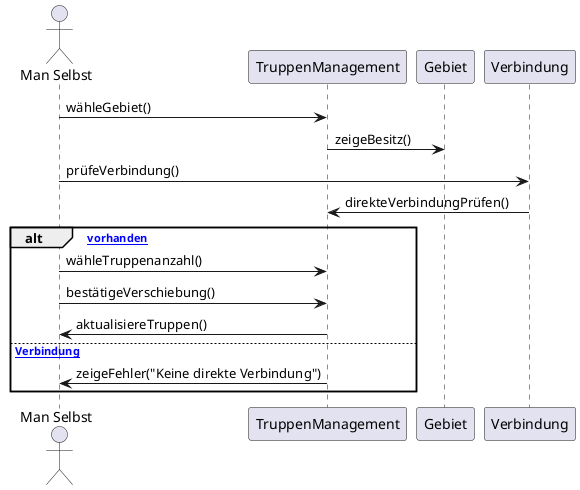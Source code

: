 @startuml
actor "Man Selbst" as ManSelbst
participant "TruppenManagement" as TruppenManagement
participant "Gebiet" as Gebiet
participant "Verbindung" as Verbindung

ManSelbst -> TruppenManagement: wähleGebiet()
TruppenManagement -> Gebiet: zeigeBesitz()
ManSelbst -> Verbindung: prüfeVerbindung()
Verbindung -> TruppenManagement: direkteVerbindungPrüfen()

alt [Verbindung vorhanden]
    ManSelbst -> TruppenManagement: wähleTruppenanzahl()
    ManSelbst -> TruppenManagement: bestätigeVerschiebung()
    TruppenManagement -> ManSelbst: aktualisiereTruppen()
else [Keine Verbindung]
    TruppenManagement -> ManSelbst: zeigeFehler("Keine direkte Verbindung")
end

@enduml
